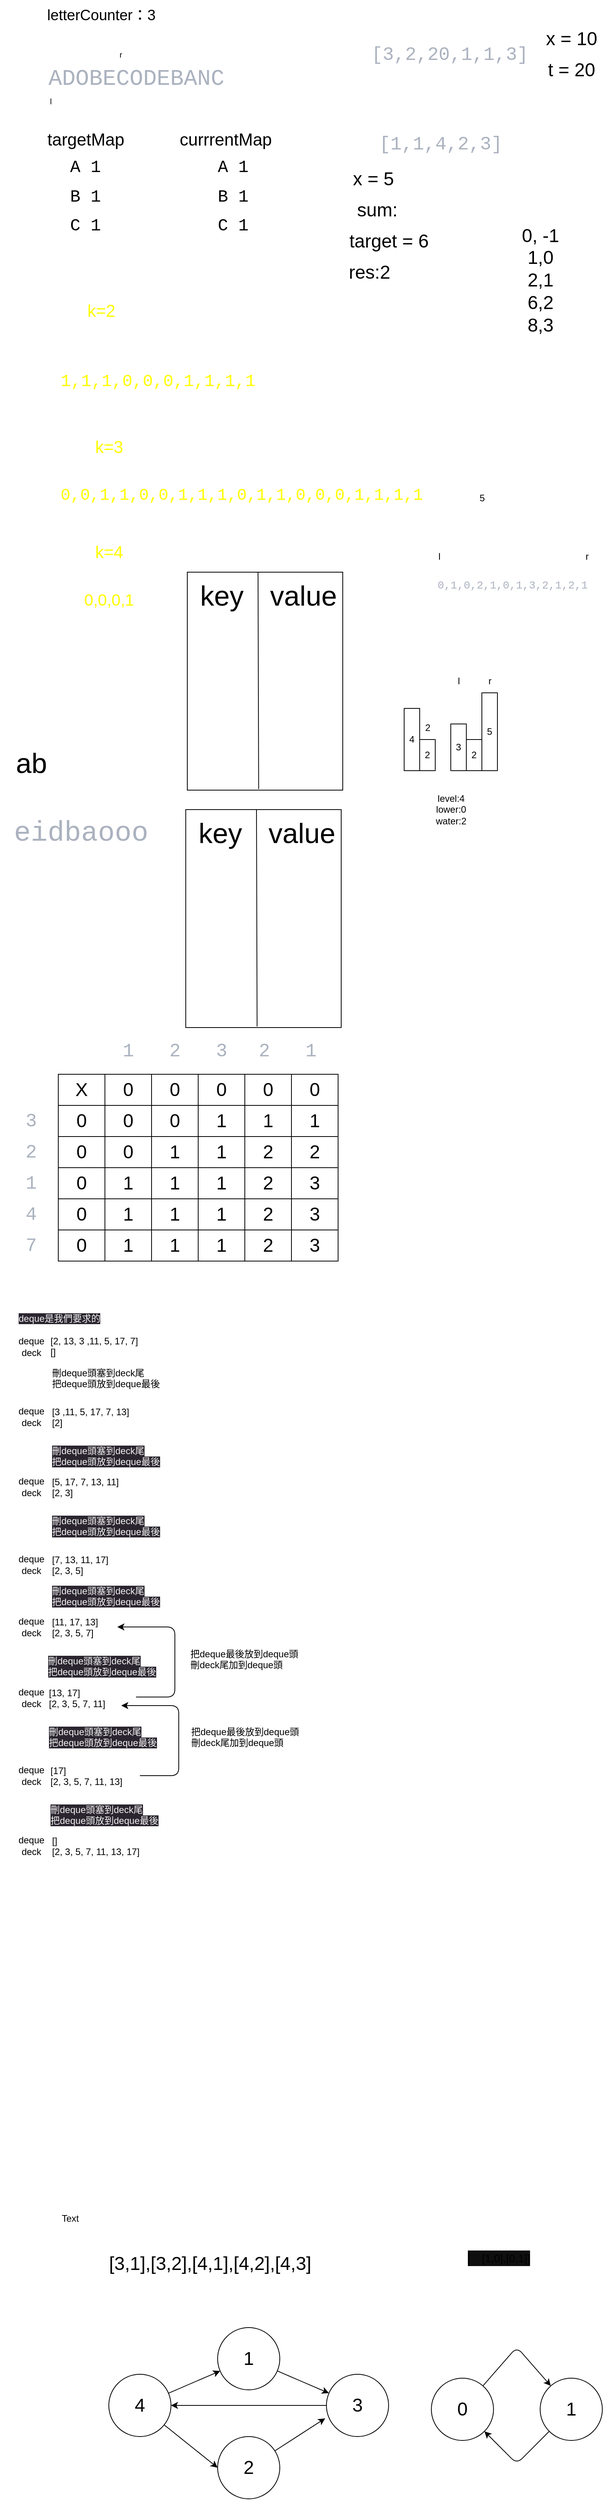 <mxfile>
    <diagram id="IWmowuHI-qslYmnXpUIv" name="Page-1">
        <mxGraphModel dx="933" dy="451" grid="1" gridSize="10" guides="1" tooltips="1" connect="1" arrows="1" fold="1" page="1" pageScale="1" pageWidth="827" pageHeight="1169" math="0" shadow="0">
            <root>
                <mxCell id="0"/>
                <mxCell id="1" parent="0"/>
                <mxCell id="57" value="" style="whiteSpace=wrap;html=1;fontSize=36;" parent="1" vertex="1">
                    <mxGeometry x="281" y="765" width="200" height="280" as="geometry"/>
                </mxCell>
                <mxCell id="2" value="&lt;pre style=&quot;margin-top: 0px; background-color: var(--vscode-textCodeBlock-background); border: 1px solid var(--vscode-widget-border); padding: 16px; border-radius: 3px; overflow: auto; color: rgb(171, 178, 191); text-align: start;&quot;&gt;&lt;code style=&quot;font-family: var(--vscode-editor-font-family, &amp;quot;SF Mono&amp;quot;, Monaco, Menlo, Consolas, &amp;quot;Ubuntu Mono&amp;quot;, &amp;quot;Liberation Mono&amp;quot;, &amp;quot;DejaVu Sans Mono&amp;quot;, &amp;quot;Courier New&amp;quot;, monospace); line-height: 1.357em; tab-size: 4;&quot;&gt;&lt;font style=&quot;font-size: 29px;&quot;&gt;ADOBECODEBANC&lt;/font&gt;&lt;/code&gt;&lt;/pre&gt;" style="text;html=1;align=center;verticalAlign=middle;resizable=0;points=[];autosize=1;strokeColor=none;fillColor=none;" parent="1" vertex="1">
                    <mxGeometry x="75" y="100" width="280" height="80" as="geometry"/>
                </mxCell>
                <mxCell id="3" value="&lt;font style=&quot;font-size: 10px;&quot;&gt;r&lt;/font&gt;" style="text;html=1;align=center;verticalAlign=middle;resizable=0;points=[];autosize=1;strokeColor=none;fillColor=none;fontSize=41;" parent="1" vertex="1">
                    <mxGeometry x="180" y="60" width="30" height="60" as="geometry"/>
                </mxCell>
                <mxCell id="4" value="&lt;font style=&quot;font-size: 10px;&quot;&gt;l&lt;br&gt;&lt;/font&gt;" style="text;html=1;align=center;verticalAlign=middle;resizable=0;points=[];autosize=1;strokeColor=none;fillColor=none;fontSize=41;" parent="1" vertex="1">
                    <mxGeometry x="90" y="120" width="30" height="60" as="geometry"/>
                </mxCell>
                <mxCell id="5" value="&lt;font face=&quot;Menlo, Monaco, Courier New, monospace&quot;&gt;&lt;span style=&quot;font-size: 22px;&quot;&gt;A 1&lt;br&gt;B 1&lt;br&gt;C 1&lt;br&gt;&lt;/span&gt;&lt;/font&gt;" style="text;whiteSpace=wrap;html=1;fontSize=29;verticalAlign=middle;align=center;" parent="1" vertex="1">
                    <mxGeometry x="120" y="260" width="60" height="40" as="geometry"/>
                </mxCell>
                <mxCell id="7" value="&lt;font face=&quot;Menlo, Monaco, Courier New, monospace&quot;&gt;&lt;span style=&quot;font-size: 22px;&quot;&gt;A 1&lt;br&gt;B 1&lt;br&gt;C 1&lt;br&gt;&lt;/span&gt;&lt;/font&gt;" style="text;whiteSpace=wrap;html=1;fontSize=29;verticalAlign=middle;align=center;" parent="1" vertex="1">
                    <mxGeometry x="310" y="260" width="60" height="40" as="geometry"/>
                </mxCell>
                <mxCell id="9" value="targetMap" style="text;html=1;align=center;verticalAlign=middle;resizable=0;points=[];autosize=1;strokeColor=none;fillColor=none;fontSize=22;" parent="1" vertex="1">
                    <mxGeometry x="90" y="190" width="120" height="40" as="geometry"/>
                </mxCell>
                <mxCell id="10" value="currrentMap" style="text;html=1;align=center;verticalAlign=middle;resizable=0;points=[];autosize=1;strokeColor=none;fillColor=none;fontSize=22;" parent="1" vertex="1">
                    <mxGeometry x="260" y="190" width="140" height="40" as="geometry"/>
                </mxCell>
                <mxCell id="12" value="&lt;font style=&quot;font-size: 19px;&quot;&gt;letterCounter：3&lt;/font&gt;" style="text;html=1;align=center;verticalAlign=middle;resizable=0;points=[];autosize=1;strokeColor=none;fillColor=none;" parent="1" vertex="1">
                    <mxGeometry x="90" y="30" width="160" height="40" as="geometry"/>
                </mxCell>
                <mxCell id="13" value="&lt;pre style=&quot;margin-top: 0px; background-color: var(--vscode-textCodeBlock-background); border: 1px solid var(--vscode-widget-border); padding: 16px; border-radius: 3px; overflow: auto; font-style: normal; font-variant-ligatures: normal; font-variant-caps: normal; font-weight: 400; letter-spacing: normal; orphans: 2; text-align: start; text-indent: 0px; text-transform: none; widows: 2; word-spacing: 0px; -webkit-text-stroke-width: 0px; text-decoration-thickness: initial; text-decoration-style: initial; text-decoration-color: initial;&quot;&gt;&lt;code style=&quot;font-family: var(--vscode-editor-font-family, &amp;quot;SF Mono&amp;quot;, Monaco, Menlo, Consolas, &amp;quot;Ubuntu Mono&amp;quot;, &amp;quot;Liberation Mono&amp;quot;, &amp;quot;DejaVu Sans Mono&amp;quot;, &amp;quot;Courier New&amp;quot;, monospace); line-height: 1.357em; tab-size: 4;&quot;&gt;&lt;font color=&quot;#ffff00&quot; style=&quot;font-size: 22px;&quot;&gt;1,1,1,0,0,0,1,1,1,1&lt;/font&gt;&lt;/code&gt;&lt;/pre&gt;" style="text;whiteSpace=wrap;html=1;" parent="1" vertex="1">
                    <mxGeometry x="100" y="490" width="280" height="60" as="geometry"/>
                </mxCell>
                <mxCell id="14" value="k=2" style="text;html=1;align=center;verticalAlign=middle;resizable=0;points=[];autosize=1;strokeColor=none;fillColor=none;fontSize=22;fontColor=#FFFF00;" parent="1" vertex="1">
                    <mxGeometry x="140" y="410" width="60" height="40" as="geometry"/>
                </mxCell>
                <mxCell id="16" value="k=3" style="text;html=1;align=center;verticalAlign=middle;resizable=0;points=[];autosize=1;strokeColor=none;fillColor=none;fontSize=22;fontColor=#FFFF00;" parent="1" vertex="1">
                    <mxGeometry x="150" y="585" width="60" height="40" as="geometry"/>
                </mxCell>
                <mxCell id="17" value="&lt;pre style=&quot;margin-top: 0px; background-color: var(--vscode-textCodeBlock-background); border: 1px solid var(--vscode-widget-border); padding: 16px; border-radius: 3px; overflow: auto; font-style: normal; font-variant-ligatures: normal; font-variant-caps: normal; font-weight: 400; letter-spacing: normal; orphans: 2; text-align: start; text-indent: 0px; text-transform: none; widows: 2; word-spacing: 0px; -webkit-text-stroke-width: 0px; text-decoration-thickness: initial; text-decoration-style: initial; text-decoration-color: initial;&quot;&gt;&lt;code style=&quot;font-family: var(--vscode-editor-font-family, &amp;quot;SF Mono&amp;quot;, Monaco, Menlo, Consolas, &amp;quot;Ubuntu Mono&amp;quot;, &amp;quot;Liberation Mono&amp;quot;, &amp;quot;DejaVu Sans Mono&amp;quot;, &amp;quot;Courier New&amp;quot;, monospace); line-height: 1.357em; tab-size: 4;&quot;&gt;&lt;font color=&quot;#ffff00&quot; style=&quot;font-size: 21px;&quot;&gt;0,0,1,1,0,0,1,1,1,0,1,1,0,0,0,1,1,1,1&lt;/font&gt;&lt;/code&gt;&lt;/pre&gt;" style="text;whiteSpace=wrap;html=1;fontSize=21;fontColor=#FFFF00;" parent="1" vertex="1">
                    <mxGeometry x="100" y="630" width="450" height="90" as="geometry"/>
                </mxCell>
                <mxCell id="18" value="0,0,0,1" style="text;html=1;align=center;verticalAlign=middle;resizable=0;points=[];autosize=1;strokeColor=none;fillColor=none;fontSize=21;fontColor=#FFFF00;" parent="1" vertex="1">
                    <mxGeometry x="135" y="780" width="90" height="40" as="geometry"/>
                </mxCell>
                <mxCell id="19" value="k=4" style="text;html=1;align=center;verticalAlign=middle;resizable=0;points=[];autosize=1;strokeColor=none;fillColor=none;fontSize=22;fontColor=#FFFF00;" parent="1" vertex="1">
                    <mxGeometry x="150" y="720" width="60" height="40" as="geometry"/>
                </mxCell>
                <mxCell id="20" value="&lt;pre style=&quot;margin-top: 0px; background-color: var(--vscode-textCodeBlock-background); border: 1px solid var(--vscode-widget-border); padding: 16px; border-radius: 3px; overflow: auto; color: rgb(171, 178, 191); font-style: normal; font-variant-ligatures: normal; font-variant-caps: normal; font-weight: 400; letter-spacing: normal; orphans: 2; text-align: start; text-indent: 0px; text-transform: none; widows: 2; word-spacing: 0px; -webkit-text-stroke-width: 0px; text-decoration-thickness: initial; text-decoration-style: initial; text-decoration-color: initial;&quot;&gt;&lt;code style=&quot;color: var(--vscode-editor-foreground); font-family: var(--vscode-editor-font-family, &amp;quot;SF Mono&amp;quot;, Monaco, Menlo, Consolas, &amp;quot;Ubuntu Mono&amp;quot;, &amp;quot;Liberation Mono&amp;quot;, &amp;quot;DejaVu Sans Mono&amp;quot;, &amp;quot;Courier New&amp;quot;, monospace); line-height: 1.357em; tab-size: 4;&quot;&gt;&lt;font style=&quot;font-size: 24px;&quot;&gt;[3,2,20,1,1,3]&lt;/font&gt;&lt;/code&gt;&lt;/pre&gt;" style="text;whiteSpace=wrap;html=1;" parent="1" vertex="1">
                    <mxGeometry x="500" y="70" width="240" height="50" as="geometry"/>
                </mxCell>
                <mxCell id="23" value="&lt;pre style=&quot;margin-top: 0px; background-color: var(--vscode-textCodeBlock-background); border: 1px solid var(--vscode-widget-border); padding: 16px; border-radius: 3px; overflow: auto; color: rgb(171, 178, 191); font-style: normal; font-variant-ligatures: normal; font-variant-caps: normal; font-weight: 400; letter-spacing: normal; orphans: 2; text-align: start; text-indent: 0px; text-transform: none; widows: 2; word-spacing: 0px; -webkit-text-stroke-width: 0px; text-decoration-thickness: initial; text-decoration-style: initial; text-decoration-color: initial;&quot;&gt;&lt;code style=&quot;color: var(--vscode-editor-foreground); font-family: var(--vscode-editor-font-family, &amp;quot;SF Mono&amp;quot;, Monaco, Menlo, Consolas, &amp;quot;Ubuntu Mono&amp;quot;, &amp;quot;Liberation Mono&amp;quot;, &amp;quot;DejaVu Sans Mono&amp;quot;, &amp;quot;Courier New&amp;quot;, monospace); line-height: 1.357em; tab-size: 4;&quot;&gt;&lt;font style=&quot;font-size: 24px;&quot;&gt;[1,1,4,2,3]&lt;/font&gt;&lt;/code&gt;&lt;/pre&gt;" style="text;whiteSpace=wrap;html=1;" parent="1" vertex="1">
                    <mxGeometry x="510" y="185" width="240" height="50" as="geometry"/>
                </mxCell>
                <mxCell id="24" value="x = 10" style="text;html=1;align=center;verticalAlign=middle;resizable=0;points=[];autosize=1;strokeColor=none;fillColor=none;fontSize=24;" parent="1" vertex="1">
                    <mxGeometry x="730" y="60" width="90" height="40" as="geometry"/>
                </mxCell>
                <mxCell id="25" value="x = 5" style="text;html=1;align=center;verticalAlign=middle;resizable=0;points=[];autosize=1;strokeColor=none;fillColor=none;fontSize=24;" parent="1" vertex="1">
                    <mxGeometry x="480" y="240" width="80" height="40" as="geometry"/>
                </mxCell>
                <mxCell id="26" value="t = 20" style="text;html=1;align=center;verticalAlign=middle;resizable=0;points=[];autosize=1;strokeColor=none;fillColor=none;fontSize=24;" parent="1" vertex="1">
                    <mxGeometry x="735" y="100" width="80" height="40" as="geometry"/>
                </mxCell>
                <mxCell id="27" value="target = 6" style="text;html=1;align=center;verticalAlign=middle;resizable=0;points=[];autosize=1;strokeColor=none;fillColor=none;fontSize=24;" parent="1" vertex="1">
                    <mxGeometry x="475" y="320" width="130" height="40" as="geometry"/>
                </mxCell>
                <mxCell id="29" value="0, -1&lt;br&gt;1,0&lt;br&gt;2,1&lt;br&gt;6,2&lt;br&gt;8,3" style="text;html=1;align=center;verticalAlign=middle;resizable=0;points=[];autosize=1;strokeColor=none;fillColor=none;fontSize=24;" parent="1" vertex="1">
                    <mxGeometry x="700" y="310" width="70" height="160" as="geometry"/>
                </mxCell>
                <mxCell id="30" value="sum:" style="text;html=1;align=center;verticalAlign=middle;resizable=0;points=[];autosize=1;strokeColor=none;fillColor=none;fontSize=24;" parent="1" vertex="1">
                    <mxGeometry x="485" y="280" width="80" height="40" as="geometry"/>
                </mxCell>
                <mxCell id="31" value="res:2" style="text;html=1;align=center;verticalAlign=middle;resizable=0;points=[];autosize=1;strokeColor=none;fillColor=none;fontSize=24;" parent="1" vertex="1">
                    <mxGeometry x="475" y="360" width="80" height="40" as="geometry"/>
                </mxCell>
                <mxCell id="33" value="4" style="whiteSpace=wrap;html=1;" parent="1" vertex="1">
                    <mxGeometry x="560" y="940" width="20" height="80" as="geometry"/>
                </mxCell>
                <mxCell id="34" value="2" style="whiteSpace=wrap;html=1;" parent="1" vertex="1">
                    <mxGeometry x="580" y="980" width="20" height="40" as="geometry"/>
                </mxCell>
                <mxCell id="35" value="2" style="whiteSpace=wrap;html=1;" parent="1" vertex="1">
                    <mxGeometry x="640" y="980" width="20" height="40" as="geometry"/>
                </mxCell>
                <mxCell id="36" value="3" style="whiteSpace=wrap;html=1;" parent="1" vertex="1">
                    <mxGeometry x="620" y="960" width="20" height="60" as="geometry"/>
                </mxCell>
                <mxCell id="37" value="5" style="whiteSpace=wrap;html=1;" parent="1" vertex="1">
                    <mxGeometry x="660" y="920" width="20" height="100" as="geometry"/>
                </mxCell>
                <mxCell id="42" value="l" style="text;html=1;align=center;verticalAlign=middle;resizable=0;points=[];autosize=1;strokeColor=none;fillColor=none;" parent="1" vertex="1">
                    <mxGeometry x="615" y="890" width="30" height="30" as="geometry"/>
                </mxCell>
                <mxCell id="43" value="r" style="text;html=1;align=center;verticalAlign=middle;resizable=0;points=[];autosize=1;strokeColor=none;fillColor=none;" parent="1" vertex="1">
                    <mxGeometry x="655" y="890" width="30" height="30" as="geometry"/>
                </mxCell>
                <mxCell id="45" value="&lt;meta charset=&quot;utf-8&quot;&gt;&lt;pre style=&quot;margin-top: 0px; background-color: var(--vscode-textCodeBlock-background); border: 1px solid var(--vscode-widget-border); padding: 16px; border-radius: 3px; overflow: auto; color: rgb(171, 178, 191); font-size: 14px; font-style: normal; font-variant-ligatures: normal; font-variant-caps: normal; font-weight: 400; letter-spacing: normal; orphans: 2; text-align: start; text-indent: 0px; text-transform: none; widows: 2; word-spacing: 0px; -webkit-text-stroke-width: 0px; text-decoration-thickness: initial; text-decoration-style: initial; text-decoration-color: initial;&quot;&gt;&lt;code style=&quot;color: var(--vscode-editor-foreground); font-family: var(--vscode-editor-font-family, &amp;quot;SF Mono&amp;quot;, Monaco, Menlo, Consolas, &amp;quot;Ubuntu Mono&amp;quot;, &amp;quot;Liberation Mono&amp;quot;, &amp;quot;DejaVu Sans Mono&amp;quot;, &amp;quot;Courier New&amp;quot;, monospace); font-size: 1em; line-height: 1.357em; tab-size: 4;&quot;&gt;0,1,0,2,1,0,1,3,2,1,2,1&lt;/code&gt;&lt;/pre&gt;" style="text;whiteSpace=wrap;html=1;" parent="1" vertex="1">
                    <mxGeometry x="585" y="750" width="225" height="60" as="geometry"/>
                </mxCell>
                <mxCell id="46" value="l" style="text;html=1;align=center;verticalAlign=middle;resizable=0;points=[];autosize=1;strokeColor=none;fillColor=none;" parent="1" vertex="1">
                    <mxGeometry x="590" y="730" width="30" height="30" as="geometry"/>
                </mxCell>
                <mxCell id="47" value="r" style="text;html=1;align=center;verticalAlign=middle;resizable=0;points=[];autosize=1;strokeColor=none;fillColor=none;" parent="1" vertex="1">
                    <mxGeometry x="780" y="730" width="30" height="30" as="geometry"/>
                </mxCell>
                <mxCell id="48" value="5" style="text;html=1;align=center;verticalAlign=middle;resizable=0;points=[];autosize=1;strokeColor=none;fillColor=none;" parent="1" vertex="1">
                    <mxGeometry x="645" y="655" width="30" height="30" as="geometry"/>
                </mxCell>
                <mxCell id="49" value="level:4&lt;br&gt;lower:0&lt;br&gt;water:2" style="text;html=1;align=center;verticalAlign=middle;resizable=0;points=[];autosize=1;strokeColor=none;fillColor=none;" parent="1" vertex="1">
                    <mxGeometry x="590" y="1040" width="60" height="60" as="geometry"/>
                </mxCell>
                <mxCell id="50" value="2" style="text;html=1;align=center;verticalAlign=middle;resizable=0;points=[];autosize=1;strokeColor=none;fillColor=none;" parent="1" vertex="1">
                    <mxGeometry x="575" y="950" width="30" height="30" as="geometry"/>
                </mxCell>
                <mxCell id="51" value="&lt;pre style=&quot;margin-top: 0px; background-color: var(--vscode-textCodeBlock-background); border: 1px solid var(--vscode-widget-border); padding: 16px; border-radius: 3px; overflow: auto; color: rgb(171, 178, 191); font-style: normal; font-variant-ligatures: normal; font-variant-caps: normal; font-weight: 400; letter-spacing: normal; orphans: 2; text-align: start; text-indent: 0px; text-transform: none; widows: 2; word-spacing: 0px; -webkit-text-stroke-width: 0px; text-decoration-thickness: initial; text-decoration-style: initial; text-decoration-color: initial;&quot;&gt;&lt;code style=&quot;color: var(--vscode-editor-foreground); font-family: var(--vscode-editor-font-family, &amp;quot;SF Mono&amp;quot;, Monaco, Menlo, Consolas, &amp;quot;Ubuntu Mono&amp;quot;, &amp;quot;Liberation Mono&amp;quot;, &amp;quot;DejaVu Sans Mono&amp;quot;, &amp;quot;Courier New&amp;quot;, monospace); line-height: 1.357em; tab-size: 4;&quot;&gt;&lt;font style=&quot;font-size: 36px;&quot;&gt;eidbaooo&lt;/font&gt;&lt;/code&gt;&lt;/pre&gt;" style="text;whiteSpace=wrap;html=1;" parent="1" vertex="1">
                    <mxGeometry x="40" y="1070" width="200" height="60" as="geometry"/>
                </mxCell>
                <mxCell id="52" value="ab" style="text;html=1;align=center;verticalAlign=middle;resizable=0;points=[];autosize=1;strokeColor=none;fillColor=none;fontSize=36;" parent="1" vertex="1">
                    <mxGeometry x="50" y="980" width="60" height="60" as="geometry"/>
                </mxCell>
                <mxCell id="53" value="key" style="text;html=1;align=center;verticalAlign=middle;resizable=0;points=[];autosize=1;strokeColor=none;fillColor=none;fontSize=36;" parent="1" vertex="1">
                    <mxGeometry x="285" y="765" width="80" height="60" as="geometry"/>
                </mxCell>
                <mxCell id="54" value="value" style="text;html=1;align=center;verticalAlign=middle;resizable=0;points=[];autosize=1;strokeColor=none;fillColor=none;fontSize=36;" parent="1" vertex="1">
                    <mxGeometry x="375" y="765" width="110" height="60" as="geometry"/>
                </mxCell>
                <mxCell id="59" value="" style="endArrow=none;html=1;fontSize=36;exitX=0.474;exitY=0.995;exitDx=0;exitDy=0;exitPerimeter=0;" parent="1" edge="1">
                    <mxGeometry width="50" height="50" relative="1" as="geometry">
                        <mxPoint x="372.8" y="1043.6" as="sourcePoint"/>
                        <mxPoint x="372" y="765" as="targetPoint"/>
                    </mxGeometry>
                </mxCell>
                <mxCell id="70" value="&lt;pre style=&quot;margin-top: 0px; background-color: var(--vscode-textCodeBlock-background); border: 1px solid var(--vscode-widget-border); padding: 16px; border-radius: 3px; overflow: auto; color: rgb(171, 178, 191); font-style: normal; font-variant-ligatures: normal; font-variant-caps: normal; font-weight: 400; letter-spacing: normal; orphans: 2; text-align: start; text-indent: 0px; text-transform: none; widows: 2; word-spacing: 0px; -webkit-text-stroke-width: 0px; text-decoration-thickness: initial; text-decoration-style: initial; text-decoration-color: initial;&quot;&gt;&lt;code style=&quot;color: var(--vscode-editor-foreground); font-family: var(--vscode-editor-font-family, &amp;quot;SF Mono&amp;quot;, Monaco, Menlo, Consolas, &amp;quot;Ubuntu Mono&amp;quot;, &amp;quot;Liberation Mono&amp;quot;, &amp;quot;DejaVu Sans Mono&amp;quot;, &amp;quot;Courier New&amp;quot;, monospace); line-height: 1.357em; tab-size: 4;&quot;&gt;&lt;font style=&quot;font-size: 24px;&quot;&gt;1&lt;/font&gt;&lt;/code&gt;&lt;/pre&gt;" style="text;whiteSpace=wrap;html=1;fontSize=36;" parent="1" vertex="1">
                    <mxGeometry x="180" y="1330" width="50" height="90" as="geometry"/>
                </mxCell>
                <mxCell id="71" value="&lt;pre style=&quot;margin-top: 0px; background-color: var(--vscode-textCodeBlock-background); border: 1px solid var(--vscode-widget-border); padding: 16px; border-radius: 3px; overflow: auto; color: rgb(171, 178, 191); font-style: normal; font-variant-ligatures: normal; font-variant-caps: normal; font-weight: 400; letter-spacing: normal; orphans: 2; text-align: start; text-indent: 0px; text-transform: none; widows: 2; word-spacing: 0px; -webkit-text-stroke-width: 0px; text-decoration-thickness: initial; text-decoration-style: initial; text-decoration-color: initial;&quot;&gt;&lt;code style=&quot;color: var(--vscode-editor-foreground); font-family: var(--vscode-editor-font-family, &amp;quot;SF Mono&amp;quot;, Monaco, Menlo, Consolas, &amp;quot;Ubuntu Mono&amp;quot;, &amp;quot;Liberation Mono&amp;quot;, &amp;quot;DejaVu Sans Mono&amp;quot;, &amp;quot;Courier New&amp;quot;, monospace); line-height: 1.357em; tab-size: 4;&quot;&gt;&lt;font style=&quot;font-size: 24px;&quot;&gt;2&lt;/font&gt;&lt;/code&gt;&lt;/pre&gt;" style="text;whiteSpace=wrap;html=1;fontSize=36;" parent="1" vertex="1">
                    <mxGeometry x="240" y="1330" width="50" height="90" as="geometry"/>
                </mxCell>
                <mxCell id="72" value="&lt;pre style=&quot;margin-top: 0px; background-color: var(--vscode-textCodeBlock-background); border: 1px solid var(--vscode-widget-border); padding: 16px; border-radius: 3px; overflow: auto; color: rgb(171, 178, 191); font-style: normal; font-variant-ligatures: normal; font-variant-caps: normal; font-weight: 400; letter-spacing: normal; orphans: 2; text-align: start; text-indent: 0px; text-transform: none; widows: 2; word-spacing: 0px; -webkit-text-stroke-width: 0px; text-decoration-thickness: initial; text-decoration-style: initial; text-decoration-color: initial;&quot;&gt;&lt;code style=&quot;color: var(--vscode-editor-foreground); font-family: var(--vscode-editor-font-family, &amp;quot;SF Mono&amp;quot;, Monaco, Menlo, Consolas, &amp;quot;Ubuntu Mono&amp;quot;, &amp;quot;Liberation Mono&amp;quot;, &amp;quot;DejaVu Sans Mono&amp;quot;, &amp;quot;Courier New&amp;quot;, monospace); line-height: 1.357em; tab-size: 4;&quot;&gt;&lt;font style=&quot;font-size: 24px;&quot;&gt;3&lt;/font&gt;&lt;/code&gt;&lt;/pre&gt;" style="text;whiteSpace=wrap;html=1;fontSize=36;" parent="1" vertex="1">
                    <mxGeometry x="300" y="1330" width="50" height="90" as="geometry"/>
                </mxCell>
                <mxCell id="73" value="&lt;pre style=&quot;margin-top: 0px; background-color: var(--vscode-textCodeBlock-background); border: 1px solid var(--vscode-widget-border); padding: 16px; border-radius: 3px; overflow: auto; color: rgb(171, 178, 191); font-style: normal; font-variant-ligatures: normal; font-variant-caps: normal; font-weight: 400; letter-spacing: normal; orphans: 2; text-align: start; text-indent: 0px; text-transform: none; widows: 2; word-spacing: 0px; -webkit-text-stroke-width: 0px; text-decoration-thickness: initial; text-decoration-style: initial; text-decoration-color: initial;&quot;&gt;&lt;code style=&quot;color: var(--vscode-editor-foreground); font-family: var(--vscode-editor-font-family, &amp;quot;SF Mono&amp;quot;, Monaco, Menlo, Consolas, &amp;quot;Ubuntu Mono&amp;quot;, &amp;quot;Liberation Mono&amp;quot;, &amp;quot;DejaVu Sans Mono&amp;quot;, &amp;quot;Courier New&amp;quot;, monospace); line-height: 1.357em; tab-size: 4;&quot;&gt;&lt;font style=&quot;font-size: 24px;&quot;&gt;2&lt;/font&gt;&lt;/code&gt;&lt;/pre&gt;" style="text;whiteSpace=wrap;html=1;fontSize=36;" parent="1" vertex="1">
                    <mxGeometry x="355" y="1330" width="50" height="90" as="geometry"/>
                </mxCell>
                <mxCell id="74" value="&lt;pre style=&quot;margin-top: 0px; background-color: var(--vscode-textCodeBlock-background); border: 1px solid var(--vscode-widget-border); padding: 16px; border-radius: 3px; overflow: auto; color: rgb(171, 178, 191); font-style: normal; font-variant-ligatures: normal; font-variant-caps: normal; font-weight: 400; letter-spacing: normal; orphans: 2; text-align: start; text-indent: 0px; text-transform: none; widows: 2; word-spacing: 0px; -webkit-text-stroke-width: 0px; text-decoration-thickness: initial; text-decoration-style: initial; text-decoration-color: initial;&quot;&gt;&lt;code style=&quot;color: var(--vscode-editor-foreground); font-family: var(--vscode-editor-font-family, &amp;quot;SF Mono&amp;quot;, Monaco, Menlo, Consolas, &amp;quot;Ubuntu Mono&amp;quot;, &amp;quot;Liberation Mono&amp;quot;, &amp;quot;DejaVu Sans Mono&amp;quot;, &amp;quot;Courier New&amp;quot;, monospace); line-height: 1.357em; tab-size: 4;&quot;&gt;&lt;font style=&quot;font-size: 24px;&quot;&gt;1&lt;/font&gt;&lt;/code&gt;&lt;/pre&gt;" style="text;whiteSpace=wrap;html=1;fontSize=36;" parent="1" vertex="1">
                    <mxGeometry x="415" y="1330" width="50" height="90" as="geometry"/>
                </mxCell>
                <mxCell id="75" value="&lt;pre style=&quot;margin-top: 0px; background-color: var(--vscode-textCodeBlock-background); border: 1px solid var(--vscode-widget-border); padding: 16px; border-radius: 3px; overflow: auto; color: rgb(171, 178, 191); font-style: normal; font-variant-ligatures: normal; font-variant-caps: normal; font-weight: 400; letter-spacing: normal; orphans: 2; text-align: start; text-indent: 0px; text-transform: none; widows: 2; word-spacing: 0px; -webkit-text-stroke-width: 0px; text-decoration-thickness: initial; text-decoration-style: initial; text-decoration-color: initial;&quot;&gt;&lt;code style=&quot;color: var(--vscode-editor-foreground); font-family: var(--vscode-editor-font-family, &amp;quot;SF Mono&amp;quot;, Monaco, Menlo, Consolas, &amp;quot;Ubuntu Mono&amp;quot;, &amp;quot;Liberation Mono&amp;quot;, &amp;quot;DejaVu Sans Mono&amp;quot;, &amp;quot;Courier New&amp;quot;, monospace); line-height: 1.357em; tab-size: 4;&quot;&gt;&lt;font style=&quot;font-size: 24px;&quot;&gt;3&lt;/font&gt;&lt;/code&gt;&lt;/pre&gt;" style="text;whiteSpace=wrap;html=1;fontSize=36;" parent="1" vertex="1">
                    <mxGeometry x="55" y="1420" width="50" height="90" as="geometry"/>
                </mxCell>
                <mxCell id="76" value="&lt;pre style=&quot;margin-top: 0px; background-color: var(--vscode-textCodeBlock-background); border: 1px solid var(--vscode-widget-border); padding: 16px; border-radius: 3px; overflow: auto; color: rgb(171, 178, 191); font-style: normal; font-variant-ligatures: normal; font-variant-caps: normal; font-weight: 400; letter-spacing: normal; orphans: 2; text-align: start; text-indent: 0px; text-transform: none; widows: 2; word-spacing: 0px; -webkit-text-stroke-width: 0px; text-decoration-thickness: initial; text-decoration-style: initial; text-decoration-color: initial;&quot;&gt;&lt;code style=&quot;color: var(--vscode-editor-foreground); font-family: var(--vscode-editor-font-family, &amp;quot;SF Mono&amp;quot;, Monaco, Menlo, Consolas, &amp;quot;Ubuntu Mono&amp;quot;, &amp;quot;Liberation Mono&amp;quot;, &amp;quot;DejaVu Sans Mono&amp;quot;, &amp;quot;Courier New&amp;quot;, monospace); line-height: 1.357em; tab-size: 4;&quot;&gt;&lt;font style=&quot;font-size: 24px;&quot;&gt;2&lt;/font&gt;&lt;/code&gt;&lt;/pre&gt;" style="text;whiteSpace=wrap;html=1;fontSize=36;" parent="1" vertex="1">
                    <mxGeometry x="55" y="1460" width="50" height="90" as="geometry"/>
                </mxCell>
                <mxCell id="77" value="&lt;pre style=&quot;margin-top: 0px; background-color: var(--vscode-textCodeBlock-background); border: 1px solid var(--vscode-widget-border); padding: 16px; border-radius: 3px; overflow: auto; color: rgb(171, 178, 191); font-style: normal; font-variant-ligatures: normal; font-variant-caps: normal; font-weight: 400; letter-spacing: normal; orphans: 2; text-align: start; text-indent: 0px; text-transform: none; widows: 2; word-spacing: 0px; -webkit-text-stroke-width: 0px; text-decoration-thickness: initial; text-decoration-style: initial; text-decoration-color: initial;&quot;&gt;&lt;code style=&quot;color: var(--vscode-editor-foreground); font-family: var(--vscode-editor-font-family, &amp;quot;SF Mono&amp;quot;, Monaco, Menlo, Consolas, &amp;quot;Ubuntu Mono&amp;quot;, &amp;quot;Liberation Mono&amp;quot;, &amp;quot;DejaVu Sans Mono&amp;quot;, &amp;quot;Courier New&amp;quot;, monospace); line-height: 1.357em; tab-size: 4;&quot;&gt;&lt;font style=&quot;font-size: 24px;&quot;&gt;1&lt;/font&gt;&lt;/code&gt;&lt;/pre&gt;" style="text;whiteSpace=wrap;html=1;fontSize=36;" parent="1" vertex="1">
                    <mxGeometry x="55" y="1500" width="50" height="90" as="geometry"/>
                </mxCell>
                <mxCell id="78" value="&lt;pre style=&quot;margin-top: 0px; background-color: var(--vscode-textCodeBlock-background); border: 1px solid var(--vscode-widget-border); padding: 16px; border-radius: 3px; overflow: auto; color: rgb(171, 178, 191); font-style: normal; font-variant-ligatures: normal; font-variant-caps: normal; font-weight: 400; letter-spacing: normal; orphans: 2; text-align: start; text-indent: 0px; text-transform: none; widows: 2; word-spacing: 0px; -webkit-text-stroke-width: 0px; text-decoration-thickness: initial; text-decoration-style: initial; text-decoration-color: initial;&quot;&gt;&lt;code style=&quot;color: var(--vscode-editor-foreground); font-family: var(--vscode-editor-font-family, &amp;quot;SF Mono&amp;quot;, Monaco, Menlo, Consolas, &amp;quot;Ubuntu Mono&amp;quot;, &amp;quot;Liberation Mono&amp;quot;, &amp;quot;DejaVu Sans Mono&amp;quot;, &amp;quot;Courier New&amp;quot;, monospace); line-height: 1.357em; tab-size: 4;&quot;&gt;&lt;font style=&quot;font-size: 24px;&quot;&gt;4&lt;/font&gt;&lt;/code&gt;&lt;/pre&gt;" style="text;whiteSpace=wrap;html=1;fontSize=36;" parent="1" vertex="1">
                    <mxGeometry x="55" y="1540" width="50" height="90" as="geometry"/>
                </mxCell>
                <mxCell id="79" value="&lt;pre style=&quot;margin-top: 0px; background-color: var(--vscode-textCodeBlock-background); border: 1px solid var(--vscode-widget-border); padding: 16px; border-radius: 3px; overflow: auto; color: rgb(171, 178, 191); font-style: normal; font-variant-ligatures: normal; font-variant-caps: normal; font-weight: 400; letter-spacing: normal; orphans: 2; text-align: start; text-indent: 0px; text-transform: none; widows: 2; word-spacing: 0px; -webkit-text-stroke-width: 0px; text-decoration-thickness: initial; text-decoration-style: initial; text-decoration-color: initial;&quot;&gt;&lt;code style=&quot;color: var(--vscode-editor-foreground); font-family: var(--vscode-editor-font-family, &amp;quot;SF Mono&amp;quot;, Monaco, Menlo, Consolas, &amp;quot;Ubuntu Mono&amp;quot;, &amp;quot;Liberation Mono&amp;quot;, &amp;quot;DejaVu Sans Mono&amp;quot;, &amp;quot;Courier New&amp;quot;, monospace); line-height: 1.357em; tab-size: 4;&quot;&gt;&lt;font style=&quot;font-size: 24px;&quot;&gt;7&lt;/font&gt;&lt;/code&gt;&lt;/pre&gt;" style="text;whiteSpace=wrap;html=1;fontSize=36;" parent="1" vertex="1">
                    <mxGeometry x="55" y="1580" width="50" height="90" as="geometry"/>
                </mxCell>
                <mxCell id="80" value="" style="shape=table;startSize=0;container=1;collapsible=0;childLayout=tableLayout;fontSize=24;" parent="1" vertex="1">
                    <mxGeometry x="115" y="1410" width="360" height="240" as="geometry"/>
                </mxCell>
                <mxCell id="81" value="" style="shape=tableRow;horizontal=0;startSize=0;swimlaneHead=0;swimlaneBody=0;top=0;left=0;bottom=0;right=0;collapsible=0;dropTarget=0;fillColor=none;points=[[0,0.5],[1,0.5]];portConstraint=eastwest;fontSize=24;" parent="80" vertex="1">
                    <mxGeometry width="360" height="40" as="geometry"/>
                </mxCell>
                <mxCell id="82" value="X" style="shape=partialRectangle;html=1;whiteSpace=wrap;connectable=0;overflow=hidden;fillColor=none;top=0;left=0;bottom=0;right=0;pointerEvents=1;fontSize=24;" parent="81" vertex="1">
                    <mxGeometry width="60" height="40" as="geometry">
                        <mxRectangle width="60" height="40" as="alternateBounds"/>
                    </mxGeometry>
                </mxCell>
                <mxCell id="83" value="0" style="shape=partialRectangle;html=1;whiteSpace=wrap;connectable=0;overflow=hidden;fillColor=none;top=0;left=0;bottom=0;right=0;pointerEvents=1;fontSize=24;" parent="81" vertex="1">
                    <mxGeometry x="60" width="60" height="40" as="geometry">
                        <mxRectangle width="60" height="40" as="alternateBounds"/>
                    </mxGeometry>
                </mxCell>
                <mxCell id="84" value="0" style="shape=partialRectangle;html=1;whiteSpace=wrap;connectable=0;overflow=hidden;fillColor=none;top=0;left=0;bottom=0;right=0;pointerEvents=1;fontSize=24;" parent="81" vertex="1">
                    <mxGeometry x="120" width="60" height="40" as="geometry">
                        <mxRectangle width="60" height="40" as="alternateBounds"/>
                    </mxGeometry>
                </mxCell>
                <mxCell id="85" value="0" style="shape=partialRectangle;html=1;whiteSpace=wrap;connectable=0;overflow=hidden;fillColor=none;top=0;left=0;bottom=0;right=0;pointerEvents=1;fontSize=24;" parent="81" vertex="1">
                    <mxGeometry x="180" width="60" height="40" as="geometry">
                        <mxRectangle width="60" height="40" as="alternateBounds"/>
                    </mxGeometry>
                </mxCell>
                <mxCell id="86" value="0" style="shape=partialRectangle;html=1;whiteSpace=wrap;connectable=0;overflow=hidden;fillColor=none;top=0;left=0;bottom=0;right=0;pointerEvents=1;fontSize=24;" parent="81" vertex="1">
                    <mxGeometry x="240" width="60" height="40" as="geometry">
                        <mxRectangle width="60" height="40" as="alternateBounds"/>
                    </mxGeometry>
                </mxCell>
                <mxCell id="87" value="0" style="shape=partialRectangle;html=1;whiteSpace=wrap;connectable=0;overflow=hidden;fillColor=none;top=0;left=0;bottom=0;right=0;pointerEvents=1;fontSize=24;" parent="81" vertex="1">
                    <mxGeometry x="300" width="60" height="40" as="geometry">
                        <mxRectangle width="60" height="40" as="alternateBounds"/>
                    </mxGeometry>
                </mxCell>
                <mxCell id="88" value="" style="shape=tableRow;horizontal=0;startSize=0;swimlaneHead=0;swimlaneBody=0;top=0;left=0;bottom=0;right=0;collapsible=0;dropTarget=0;fillColor=none;points=[[0,0.5],[1,0.5]];portConstraint=eastwest;fontSize=24;" parent="80" vertex="1">
                    <mxGeometry y="40" width="360" height="40" as="geometry"/>
                </mxCell>
                <mxCell id="89" value="0" style="shape=partialRectangle;html=1;whiteSpace=wrap;connectable=0;overflow=hidden;fillColor=none;top=0;left=0;bottom=0;right=0;pointerEvents=1;fontSize=24;" parent="88" vertex="1">
                    <mxGeometry width="60" height="40" as="geometry">
                        <mxRectangle width="60" height="40" as="alternateBounds"/>
                    </mxGeometry>
                </mxCell>
                <mxCell id="90" value="0" style="shape=partialRectangle;html=1;whiteSpace=wrap;connectable=0;overflow=hidden;fillColor=none;top=0;left=0;bottom=0;right=0;pointerEvents=1;fontSize=24;" parent="88" vertex="1">
                    <mxGeometry x="60" width="60" height="40" as="geometry">
                        <mxRectangle width="60" height="40" as="alternateBounds"/>
                    </mxGeometry>
                </mxCell>
                <mxCell id="91" value="0" style="shape=partialRectangle;html=1;whiteSpace=wrap;connectable=0;overflow=hidden;fillColor=none;top=0;left=0;bottom=0;right=0;pointerEvents=1;fontSize=24;" parent="88" vertex="1">
                    <mxGeometry x="120" width="60" height="40" as="geometry">
                        <mxRectangle width="60" height="40" as="alternateBounds"/>
                    </mxGeometry>
                </mxCell>
                <mxCell id="92" value="1" style="shape=partialRectangle;html=1;whiteSpace=wrap;connectable=0;overflow=hidden;fillColor=none;top=0;left=0;bottom=0;right=0;pointerEvents=1;fontSize=24;" parent="88" vertex="1">
                    <mxGeometry x="180" width="60" height="40" as="geometry">
                        <mxRectangle width="60" height="40" as="alternateBounds"/>
                    </mxGeometry>
                </mxCell>
                <mxCell id="93" value="1" style="shape=partialRectangle;html=1;whiteSpace=wrap;connectable=0;overflow=hidden;fillColor=none;top=0;left=0;bottom=0;right=0;pointerEvents=1;fontSize=24;" parent="88" vertex="1">
                    <mxGeometry x="240" width="60" height="40" as="geometry">
                        <mxRectangle width="60" height="40" as="alternateBounds"/>
                    </mxGeometry>
                </mxCell>
                <mxCell id="94" value="1" style="shape=partialRectangle;html=1;whiteSpace=wrap;connectable=0;overflow=hidden;fillColor=none;top=0;left=0;bottom=0;right=0;pointerEvents=1;fontSize=24;" parent="88" vertex="1">
                    <mxGeometry x="300" width="60" height="40" as="geometry">
                        <mxRectangle width="60" height="40" as="alternateBounds"/>
                    </mxGeometry>
                </mxCell>
                <mxCell id="95" value="" style="shape=tableRow;horizontal=0;startSize=0;swimlaneHead=0;swimlaneBody=0;top=0;left=0;bottom=0;right=0;collapsible=0;dropTarget=0;fillColor=none;points=[[0,0.5],[1,0.5]];portConstraint=eastwest;fontSize=24;" parent="80" vertex="1">
                    <mxGeometry y="80" width="360" height="40" as="geometry"/>
                </mxCell>
                <mxCell id="96" value="0" style="shape=partialRectangle;html=1;whiteSpace=wrap;connectable=0;overflow=hidden;fillColor=none;top=0;left=0;bottom=0;right=0;pointerEvents=1;fontSize=24;" parent="95" vertex="1">
                    <mxGeometry width="60" height="40" as="geometry">
                        <mxRectangle width="60" height="40" as="alternateBounds"/>
                    </mxGeometry>
                </mxCell>
                <mxCell id="97" value="0" style="shape=partialRectangle;html=1;whiteSpace=wrap;connectable=0;overflow=hidden;fillColor=none;top=0;left=0;bottom=0;right=0;pointerEvents=1;fontSize=24;" parent="95" vertex="1">
                    <mxGeometry x="60" width="60" height="40" as="geometry">
                        <mxRectangle width="60" height="40" as="alternateBounds"/>
                    </mxGeometry>
                </mxCell>
                <mxCell id="98" value="1" style="shape=partialRectangle;html=1;whiteSpace=wrap;connectable=0;overflow=hidden;fillColor=none;top=0;left=0;bottom=0;right=0;pointerEvents=1;fontSize=24;" parent="95" vertex="1">
                    <mxGeometry x="120" width="60" height="40" as="geometry">
                        <mxRectangle width="60" height="40" as="alternateBounds"/>
                    </mxGeometry>
                </mxCell>
                <mxCell id="99" value="1" style="shape=partialRectangle;html=1;whiteSpace=wrap;connectable=0;overflow=hidden;fillColor=none;top=0;left=0;bottom=0;right=0;pointerEvents=1;fontSize=24;" parent="95" vertex="1">
                    <mxGeometry x="180" width="60" height="40" as="geometry">
                        <mxRectangle width="60" height="40" as="alternateBounds"/>
                    </mxGeometry>
                </mxCell>
                <mxCell id="100" value="2" style="shape=partialRectangle;html=1;whiteSpace=wrap;connectable=0;overflow=hidden;fillColor=none;top=0;left=0;bottom=0;right=0;pointerEvents=1;fontSize=24;" parent="95" vertex="1">
                    <mxGeometry x="240" width="60" height="40" as="geometry">
                        <mxRectangle width="60" height="40" as="alternateBounds"/>
                    </mxGeometry>
                </mxCell>
                <mxCell id="101" value="2" style="shape=partialRectangle;html=1;whiteSpace=wrap;connectable=0;overflow=hidden;fillColor=none;top=0;left=0;bottom=0;right=0;pointerEvents=1;fontSize=24;" parent="95" vertex="1">
                    <mxGeometry x="300" width="60" height="40" as="geometry">
                        <mxRectangle width="60" height="40" as="alternateBounds"/>
                    </mxGeometry>
                </mxCell>
                <mxCell id="102" value="" style="shape=tableRow;horizontal=0;startSize=0;swimlaneHead=0;swimlaneBody=0;top=0;left=0;bottom=0;right=0;collapsible=0;dropTarget=0;fillColor=none;points=[[0,0.5],[1,0.5]];portConstraint=eastwest;fontSize=24;" parent="80" vertex="1">
                    <mxGeometry y="120" width="360" height="40" as="geometry"/>
                </mxCell>
                <mxCell id="103" value="0" style="shape=partialRectangle;html=1;whiteSpace=wrap;connectable=0;overflow=hidden;fillColor=none;top=0;left=0;bottom=0;right=0;pointerEvents=1;fontSize=24;" parent="102" vertex="1">
                    <mxGeometry width="60" height="40" as="geometry">
                        <mxRectangle width="60" height="40" as="alternateBounds"/>
                    </mxGeometry>
                </mxCell>
                <mxCell id="104" value="1" style="shape=partialRectangle;html=1;whiteSpace=wrap;connectable=0;overflow=hidden;fillColor=none;top=0;left=0;bottom=0;right=0;pointerEvents=1;fontSize=24;" parent="102" vertex="1">
                    <mxGeometry x="60" width="60" height="40" as="geometry">
                        <mxRectangle width="60" height="40" as="alternateBounds"/>
                    </mxGeometry>
                </mxCell>
                <mxCell id="105" value="1" style="shape=partialRectangle;html=1;whiteSpace=wrap;connectable=0;overflow=hidden;fillColor=none;top=0;left=0;bottom=0;right=0;pointerEvents=1;fontSize=24;" parent="102" vertex="1">
                    <mxGeometry x="120" width="60" height="40" as="geometry">
                        <mxRectangle width="60" height="40" as="alternateBounds"/>
                    </mxGeometry>
                </mxCell>
                <mxCell id="106" value="1" style="shape=partialRectangle;html=1;whiteSpace=wrap;connectable=0;overflow=hidden;fillColor=none;top=0;left=0;bottom=0;right=0;pointerEvents=1;fontSize=24;" parent="102" vertex="1">
                    <mxGeometry x="180" width="60" height="40" as="geometry">
                        <mxRectangle width="60" height="40" as="alternateBounds"/>
                    </mxGeometry>
                </mxCell>
                <mxCell id="107" value="2" style="shape=partialRectangle;html=1;whiteSpace=wrap;connectable=0;overflow=hidden;fillColor=none;top=0;left=0;bottom=0;right=0;pointerEvents=1;fontSize=24;" parent="102" vertex="1">
                    <mxGeometry x="240" width="60" height="40" as="geometry">
                        <mxRectangle width="60" height="40" as="alternateBounds"/>
                    </mxGeometry>
                </mxCell>
                <mxCell id="108" value="3" style="shape=partialRectangle;html=1;whiteSpace=wrap;connectable=0;overflow=hidden;fillColor=none;top=0;left=0;bottom=0;right=0;pointerEvents=1;fontSize=24;" parent="102" vertex="1">
                    <mxGeometry x="300" width="60" height="40" as="geometry">
                        <mxRectangle width="60" height="40" as="alternateBounds"/>
                    </mxGeometry>
                </mxCell>
                <mxCell id="109" value="" style="shape=tableRow;horizontal=0;startSize=0;swimlaneHead=0;swimlaneBody=0;top=0;left=0;bottom=0;right=0;collapsible=0;dropTarget=0;fillColor=none;points=[[0,0.5],[1,0.5]];portConstraint=eastwest;fontSize=24;" parent="80" vertex="1">
                    <mxGeometry y="160" width="360" height="40" as="geometry"/>
                </mxCell>
                <mxCell id="110" value="0" style="shape=partialRectangle;html=1;whiteSpace=wrap;connectable=0;overflow=hidden;fillColor=none;top=0;left=0;bottom=0;right=0;pointerEvents=1;fontSize=24;" parent="109" vertex="1">
                    <mxGeometry width="60" height="40" as="geometry">
                        <mxRectangle width="60" height="40" as="alternateBounds"/>
                    </mxGeometry>
                </mxCell>
                <mxCell id="111" value="1" style="shape=partialRectangle;html=1;whiteSpace=wrap;connectable=0;overflow=hidden;fillColor=none;top=0;left=0;bottom=0;right=0;pointerEvents=1;fontSize=24;" parent="109" vertex="1">
                    <mxGeometry x="60" width="60" height="40" as="geometry">
                        <mxRectangle width="60" height="40" as="alternateBounds"/>
                    </mxGeometry>
                </mxCell>
                <mxCell id="112" value="1" style="shape=partialRectangle;html=1;whiteSpace=wrap;connectable=0;overflow=hidden;fillColor=none;top=0;left=0;bottom=0;right=0;pointerEvents=1;fontSize=24;" parent="109" vertex="1">
                    <mxGeometry x="120" width="60" height="40" as="geometry">
                        <mxRectangle width="60" height="40" as="alternateBounds"/>
                    </mxGeometry>
                </mxCell>
                <mxCell id="113" value="1" style="shape=partialRectangle;html=1;whiteSpace=wrap;connectable=0;overflow=hidden;fillColor=none;top=0;left=0;bottom=0;right=0;pointerEvents=1;fontSize=24;" parent="109" vertex="1">
                    <mxGeometry x="180" width="60" height="40" as="geometry">
                        <mxRectangle width="60" height="40" as="alternateBounds"/>
                    </mxGeometry>
                </mxCell>
                <mxCell id="114" value="2" style="shape=partialRectangle;html=1;whiteSpace=wrap;connectable=0;overflow=hidden;fillColor=none;top=0;left=0;bottom=0;right=0;pointerEvents=1;fontSize=24;" parent="109" vertex="1">
                    <mxGeometry x="240" width="60" height="40" as="geometry">
                        <mxRectangle width="60" height="40" as="alternateBounds"/>
                    </mxGeometry>
                </mxCell>
                <mxCell id="115" value="3" style="shape=partialRectangle;html=1;whiteSpace=wrap;connectable=0;overflow=hidden;fillColor=none;top=0;left=0;bottom=0;right=0;pointerEvents=1;fontSize=24;" parent="109" vertex="1">
                    <mxGeometry x="300" width="60" height="40" as="geometry">
                        <mxRectangle width="60" height="40" as="alternateBounds"/>
                    </mxGeometry>
                </mxCell>
                <mxCell id="116" value="" style="shape=tableRow;horizontal=0;startSize=0;swimlaneHead=0;swimlaneBody=0;top=0;left=0;bottom=0;right=0;collapsible=0;dropTarget=0;fillColor=none;points=[[0,0.5],[1,0.5]];portConstraint=eastwest;fontSize=24;" parent="80" vertex="1">
                    <mxGeometry y="200" width="360" height="40" as="geometry"/>
                </mxCell>
                <mxCell id="117" value="0" style="shape=partialRectangle;html=1;whiteSpace=wrap;connectable=0;overflow=hidden;fillColor=none;top=0;left=0;bottom=0;right=0;pointerEvents=1;fontSize=24;" parent="116" vertex="1">
                    <mxGeometry width="60" height="40" as="geometry">
                        <mxRectangle width="60" height="40" as="alternateBounds"/>
                    </mxGeometry>
                </mxCell>
                <mxCell id="118" value="1" style="shape=partialRectangle;html=1;whiteSpace=wrap;connectable=0;overflow=hidden;fillColor=none;top=0;left=0;bottom=0;right=0;pointerEvents=1;fontSize=24;" parent="116" vertex="1">
                    <mxGeometry x="60" width="60" height="40" as="geometry">
                        <mxRectangle width="60" height="40" as="alternateBounds"/>
                    </mxGeometry>
                </mxCell>
                <mxCell id="119" value="1" style="shape=partialRectangle;html=1;whiteSpace=wrap;connectable=0;overflow=hidden;fillColor=none;top=0;left=0;bottom=0;right=0;pointerEvents=1;fontSize=24;" parent="116" vertex="1">
                    <mxGeometry x="120" width="60" height="40" as="geometry">
                        <mxRectangle width="60" height="40" as="alternateBounds"/>
                    </mxGeometry>
                </mxCell>
                <mxCell id="120" value="1" style="shape=partialRectangle;html=1;whiteSpace=wrap;connectable=0;overflow=hidden;fillColor=none;top=0;left=0;bottom=0;right=0;pointerEvents=1;fontSize=24;" parent="116" vertex="1">
                    <mxGeometry x="180" width="60" height="40" as="geometry">
                        <mxRectangle width="60" height="40" as="alternateBounds"/>
                    </mxGeometry>
                </mxCell>
                <mxCell id="121" value="2" style="shape=partialRectangle;html=1;whiteSpace=wrap;connectable=0;overflow=hidden;fillColor=none;top=0;left=0;bottom=0;right=0;pointerEvents=1;fontSize=24;" parent="116" vertex="1">
                    <mxGeometry x="240" width="60" height="40" as="geometry">
                        <mxRectangle width="60" height="40" as="alternateBounds"/>
                    </mxGeometry>
                </mxCell>
                <mxCell id="122" value="3" style="shape=partialRectangle;html=1;whiteSpace=wrap;connectable=0;overflow=hidden;fillColor=none;top=0;left=0;bottom=0;right=0;pointerEvents=1;fontSize=24;" parent="116" vertex="1">
                    <mxGeometry x="300" width="60" height="40" as="geometry">
                        <mxRectangle width="60" height="40" as="alternateBounds"/>
                    </mxGeometry>
                </mxCell>
                <mxCell id="143" value="" style="whiteSpace=wrap;html=1;fontSize=36;" parent="1" vertex="1">
                    <mxGeometry x="279" y="1070" width="200" height="280" as="geometry"/>
                </mxCell>
                <mxCell id="144" value="key" style="text;html=1;align=center;verticalAlign=middle;resizable=0;points=[];autosize=1;strokeColor=none;fillColor=none;fontSize=36;" parent="1" vertex="1">
                    <mxGeometry x="283" y="1070" width="80" height="60" as="geometry"/>
                </mxCell>
                <mxCell id="145" value="value" style="text;html=1;align=center;verticalAlign=middle;resizable=0;points=[];autosize=1;strokeColor=none;fillColor=none;fontSize=36;" parent="1" vertex="1">
                    <mxGeometry x="373" y="1070" width="110" height="60" as="geometry"/>
                </mxCell>
                <mxCell id="146" value="" style="endArrow=none;html=1;fontSize=36;exitX=0.474;exitY=0.995;exitDx=0;exitDy=0;exitPerimeter=0;" parent="1" edge="1">
                    <mxGeometry width="50" height="50" relative="1" as="geometry">
                        <mxPoint x="370.8" y="1348.6" as="sourcePoint"/>
                        <mxPoint x="370" y="1070.0" as="targetPoint"/>
                    </mxGeometry>
                </mxCell>
                <mxCell id="147" value="[2, 13, 3 ,11, 5, 17, 7]&lt;br&gt;[]" style="text;whiteSpace=wrap;html=1;" parent="1" vertex="1">
                    <mxGeometry x="103" y="1739" width="190" height="30" as="geometry"/>
                </mxCell>
                <mxCell id="148" value="刪deque頭塞到deck尾&lt;br&gt;把deque頭放到deque最後" style="text;whiteSpace=wrap;html=1;" parent="1" vertex="1">
                    <mxGeometry x="105" y="1780" width="190" height="50" as="geometry"/>
                </mxCell>
                <mxCell id="149" value="[3 ,11, 5, 17, 7, 13]&lt;br&gt;[2]" style="text;whiteSpace=wrap;html=1;" parent="1" vertex="1">
                    <mxGeometry x="105" y="1830" width="190" height="30" as="geometry"/>
                </mxCell>
                <mxCell id="150" value="&lt;meta charset=&quot;utf-8&quot;&gt;&lt;span style=&quot;color: rgb(240, 240, 240); font-family: Helvetica; font-size: 12px; font-style: normal; font-variant-ligatures: normal; font-variant-caps: normal; font-weight: 400; letter-spacing: normal; orphans: 2; text-align: left; text-indent: 0px; text-transform: none; widows: 2; word-spacing: 0px; -webkit-text-stroke-width: 0px; background-color: rgb(42, 37, 47); text-decoration-thickness: initial; text-decoration-style: initial; text-decoration-color: initial; float: none; display: inline !important;&quot;&gt;刪deque頭塞到deck尾&lt;/span&gt;&lt;br style=&quot;border-color: rgb(0, 0, 0); color: rgb(240, 240, 240); font-family: Helvetica; font-size: 12px; font-style: normal; font-variant-ligatures: normal; font-variant-caps: normal; font-weight: 400; letter-spacing: normal; orphans: 2; text-align: left; text-indent: 0px; text-transform: none; widows: 2; word-spacing: 0px; -webkit-text-stroke-width: 0px; background-color: rgb(42, 37, 47); text-decoration-thickness: initial; text-decoration-style: initial; text-decoration-color: initial;&quot;&gt;&lt;span style=&quot;color: rgb(240, 240, 240); font-family: Helvetica; font-size: 12px; font-style: normal; font-variant-ligatures: normal; font-variant-caps: normal; font-weight: 400; letter-spacing: normal; orphans: 2; text-align: left; text-indent: 0px; text-transform: none; widows: 2; word-spacing: 0px; -webkit-text-stroke-width: 0px; background-color: rgb(42, 37, 47); text-decoration-thickness: initial; text-decoration-style: initial; text-decoration-color: initial; float: none; display: inline !important;&quot;&gt;把deque頭放到deque最後&lt;/span&gt;" style="text;whiteSpace=wrap;html=1;" parent="1" vertex="1">
                    <mxGeometry x="105" y="1880" width="190" height="50" as="geometry"/>
                </mxCell>
                <mxCell id="151" value="[5, 17, 7, 13, 11]&lt;br&gt;[2, 3]" style="text;whiteSpace=wrap;html=1;" parent="1" vertex="1">
                    <mxGeometry x="105" y="1920" width="190" height="30" as="geometry"/>
                </mxCell>
                <mxCell id="155" value="[]&lt;br&gt;[2, 3, 5, 7, 11, 13, 17]" style="text;whiteSpace=wrap;html=1;" parent="1" vertex="1">
                    <mxGeometry x="105" y="2381" width="190" height="30" as="geometry"/>
                </mxCell>
                <mxCell id="156" value="&lt;meta charset=&quot;utf-8&quot;&gt;&lt;span style=&quot;color: rgb(240, 240, 240); font-family: Helvetica; font-size: 12px; font-style: normal; font-variant-ligatures: normal; font-variant-caps: normal; font-weight: 400; letter-spacing: normal; orphans: 2; text-align: left; text-indent: 0px; text-transform: none; widows: 2; word-spacing: 0px; -webkit-text-stroke-width: 0px; background-color: rgb(42, 37, 47); text-decoration-thickness: initial; text-decoration-style: initial; text-decoration-color: initial; float: none; display: inline !important;&quot;&gt;刪deque頭塞到deck尾&lt;/span&gt;&lt;br style=&quot;border-color: rgb(0, 0, 0); color: rgb(240, 240, 240); font-family: Helvetica; font-size: 12px; font-style: normal; font-variant-ligatures: normal; font-variant-caps: normal; font-weight: 400; letter-spacing: normal; orphans: 2; text-align: left; text-indent: 0px; text-transform: none; widows: 2; word-spacing: 0px; -webkit-text-stroke-width: 0px; background-color: rgb(42, 37, 47); text-decoration-thickness: initial; text-decoration-style: initial; text-decoration-color: initial;&quot;&gt;&lt;span style=&quot;color: rgb(240, 240, 240); font-family: Helvetica; font-size: 12px; font-style: normal; font-variant-ligatures: normal; font-variant-caps: normal; font-weight: 400; letter-spacing: normal; orphans: 2; text-align: left; text-indent: 0px; text-transform: none; widows: 2; word-spacing: 0px; -webkit-text-stroke-width: 0px; background-color: rgb(42, 37, 47); text-decoration-thickness: initial; text-decoration-style: initial; text-decoration-color: initial; float: none; display: inline !important;&quot;&gt;把deque頭放到deque最後&lt;/span&gt;" style="text;whiteSpace=wrap;html=1;" parent="1" vertex="1">
                    <mxGeometry x="100" y="2150" width="190" height="50" as="geometry"/>
                </mxCell>
                <mxCell id="166" style="edgeStyle=none;html=1;entryX=0.5;entryY=1;entryDx=0;entryDy=0;" parent="1" target="163" edge="1">
                    <mxGeometry relative="1" as="geometry">
                        <mxPoint x="220" y="2311" as="sourcePoint"/>
                        <Array as="points">
                            <mxPoint x="270" y="2311"/>
                            <mxPoint x="270" y="2251"/>
                            <mxPoint x="270" y="2221"/>
                        </Array>
                    </mxGeometry>
                </mxCell>
                <mxCell id="158" value="[17]&lt;br&gt;[2, 3, 5, 7, 11, 13]" style="text;whiteSpace=wrap;html=1;" parent="1" vertex="1">
                    <mxGeometry x="103" y="2291" width="107" height="30" as="geometry"/>
                </mxCell>
                <mxCell id="159" value="&lt;meta charset=&quot;utf-8&quot;&gt;&lt;span style=&quot;color: rgb(240, 240, 240); font-family: Helvetica; font-size: 12px; font-style: normal; font-variant-ligatures: normal; font-variant-caps: normal; font-weight: 400; letter-spacing: normal; orphans: 2; text-align: left; text-indent: 0px; text-transform: none; widows: 2; word-spacing: 0px; -webkit-text-stroke-width: 0px; background-color: rgb(42, 37, 47); text-decoration-thickness: initial; text-decoration-style: initial; text-decoration-color: initial; float: none; display: inline !important;&quot;&gt;刪deque頭塞到deck尾&lt;/span&gt;&lt;br style=&quot;border-color: rgb(0, 0, 0); color: rgb(240, 240, 240); font-family: Helvetica; font-size: 12px; font-style: normal; font-variant-ligatures: normal; font-variant-caps: normal; font-weight: 400; letter-spacing: normal; orphans: 2; text-align: left; text-indent: 0px; text-transform: none; widows: 2; word-spacing: 0px; -webkit-text-stroke-width: 0px; background-color: rgb(42, 37, 47); text-decoration-thickness: initial; text-decoration-style: initial; text-decoration-color: initial;&quot;&gt;&lt;span style=&quot;color: rgb(240, 240, 240); font-family: Helvetica; font-size: 12px; font-style: normal; font-variant-ligatures: normal; font-variant-caps: normal; font-weight: 400; letter-spacing: normal; orphans: 2; text-align: left; text-indent: 0px; text-transform: none; widows: 2; word-spacing: 0px; -webkit-text-stroke-width: 0px; background-color: rgb(42, 37, 47); text-decoration-thickness: initial; text-decoration-style: initial; text-decoration-color: initial; float: none; display: inline !important;&quot;&gt;把deque頭放到deque最後&lt;/span&gt;" style="text;whiteSpace=wrap;html=1;" parent="1" vertex="1">
                    <mxGeometry x="105" y="1970" width="190" height="50" as="geometry"/>
                </mxCell>
                <mxCell id="160" value="[7, 13, 11, 17]&lt;br&gt;[2, 3, 5]" style="text;whiteSpace=wrap;html=1;" parent="1" vertex="1">
                    <mxGeometry x="105" y="2020" width="190" height="30" as="geometry"/>
                </mxCell>
                <mxCell id="161" value="&lt;meta charset=&quot;utf-8&quot;&gt;&lt;span style=&quot;color: rgb(240, 240, 240); font-family: Helvetica; font-size: 12px; font-style: normal; font-variant-ligatures: normal; font-variant-caps: normal; font-weight: 400; letter-spacing: normal; orphans: 2; text-align: left; text-indent: 0px; text-transform: none; widows: 2; word-spacing: 0px; -webkit-text-stroke-width: 0px; background-color: rgb(42, 37, 47); text-decoration-thickness: initial; text-decoration-style: initial; text-decoration-color: initial; float: none; display: inline !important;&quot;&gt;刪deque頭塞到deck尾&lt;/span&gt;&lt;br style=&quot;border-color: rgb(0, 0, 0); color: rgb(240, 240, 240); font-family: Helvetica; font-size: 12px; font-style: normal; font-variant-ligatures: normal; font-variant-caps: normal; font-weight: 400; letter-spacing: normal; orphans: 2; text-align: left; text-indent: 0px; text-transform: none; widows: 2; word-spacing: 0px; -webkit-text-stroke-width: 0px; background-color: rgb(42, 37, 47); text-decoration-thickness: initial; text-decoration-style: initial; text-decoration-color: initial;&quot;&gt;&lt;span style=&quot;color: rgb(240, 240, 240); font-family: Helvetica; font-size: 12px; font-style: normal; font-variant-ligatures: normal; font-variant-caps: normal; font-weight: 400; letter-spacing: normal; orphans: 2; text-align: left; text-indent: 0px; text-transform: none; widows: 2; word-spacing: 0px; -webkit-text-stroke-width: 0px; background-color: rgb(42, 37, 47); text-decoration-thickness: initial; text-decoration-style: initial; text-decoration-color: initial; float: none; display: inline !important;&quot;&gt;把deque頭放到deque最後&lt;/span&gt;" style="text;whiteSpace=wrap;html=1;" parent="1" vertex="1">
                    <mxGeometry x="105" y="2060" width="190" height="40" as="geometry"/>
                </mxCell>
                <mxCell id="162" value="[11, 17, 13]&lt;br&gt;[2, 3, 5, 7]" style="text;whiteSpace=wrap;html=1;" parent="1" vertex="1">
                    <mxGeometry x="105" y="2100" width="190" height="30" as="geometry"/>
                </mxCell>
                <mxCell id="163" value="[13, 17]&lt;br&gt;[2, 3, 5, 7, 11]" style="text;whiteSpace=wrap;html=1;" parent="1" vertex="1">
                    <mxGeometry x="101" y="2191" width="190" height="30" as="geometry"/>
                </mxCell>
                <mxCell id="164" value="&lt;meta charset=&quot;utf-8&quot;&gt;&lt;span style=&quot;color: rgb(240, 240, 240); font-family: Helvetica; font-size: 12px; font-style: normal; font-variant-ligatures: normal; font-variant-caps: normal; font-weight: 400; letter-spacing: normal; orphans: 2; text-align: left; text-indent: 0px; text-transform: none; widows: 2; word-spacing: 0px; -webkit-text-stroke-width: 0px; background-color: rgb(42, 37, 47); text-decoration-thickness: initial; text-decoration-style: initial; text-decoration-color: initial; float: none; display: inline !important;&quot;&gt;刪deque頭塞到deck尾&lt;/span&gt;&lt;br style=&quot;border-color: rgb(0, 0, 0); color: rgb(240, 240, 240); font-family: Helvetica; font-size: 12px; font-style: normal; font-variant-ligatures: normal; font-variant-caps: normal; font-weight: 400; letter-spacing: normal; orphans: 2; text-align: left; text-indent: 0px; text-transform: none; widows: 2; word-spacing: 0px; -webkit-text-stroke-width: 0px; background-color: rgb(42, 37, 47); text-decoration-thickness: initial; text-decoration-style: initial; text-decoration-color: initial;&quot;&gt;&lt;span style=&quot;color: rgb(240, 240, 240); font-family: Helvetica; font-size: 12px; font-style: normal; font-variant-ligatures: normal; font-variant-caps: normal; font-weight: 400; letter-spacing: normal; orphans: 2; text-align: left; text-indent: 0px; text-transform: none; widows: 2; word-spacing: 0px; -webkit-text-stroke-width: 0px; background-color: rgb(42, 37, 47); text-decoration-thickness: initial; text-decoration-style: initial; text-decoration-color: initial; float: none; display: inline !important;&quot;&gt;把deque頭放到deque最後&lt;/span&gt;" style="text;whiteSpace=wrap;html=1;" parent="1" vertex="1">
                    <mxGeometry x="101" y="2241" width="149" height="50" as="geometry"/>
                </mxCell>
                <mxCell id="165" value="&lt;meta charset=&quot;utf-8&quot;&gt;&lt;span style=&quot;color: rgb(240, 240, 240); font-family: Helvetica; font-size: 12px; font-style: normal; font-variant-ligatures: normal; font-variant-caps: normal; font-weight: 400; letter-spacing: normal; orphans: 2; text-align: left; text-indent: 0px; text-transform: none; widows: 2; word-spacing: 0px; -webkit-text-stroke-width: 0px; background-color: rgb(42, 37, 47); text-decoration-thickness: initial; text-decoration-style: initial; text-decoration-color: initial; float: none; display: inline !important;&quot;&gt;刪deque頭塞到deck尾&lt;/span&gt;&lt;br style=&quot;border-color: rgb(0, 0, 0); color: rgb(240, 240, 240); font-family: Helvetica; font-size: 12px; font-style: normal; font-variant-ligatures: normal; font-variant-caps: normal; font-weight: 400; letter-spacing: normal; orphans: 2; text-align: left; text-indent: 0px; text-transform: none; widows: 2; word-spacing: 0px; -webkit-text-stroke-width: 0px; background-color: rgb(42, 37, 47); text-decoration-thickness: initial; text-decoration-style: initial; text-decoration-color: initial;&quot;&gt;&lt;span style=&quot;color: rgb(240, 240, 240); font-family: Helvetica; font-size: 12px; font-style: normal; font-variant-ligatures: normal; font-variant-caps: normal; font-weight: 400; letter-spacing: normal; orphans: 2; text-align: left; text-indent: 0px; text-transform: none; widows: 2; word-spacing: 0px; -webkit-text-stroke-width: 0px; background-color: rgb(42, 37, 47); text-decoration-thickness: initial; text-decoration-style: initial; text-decoration-color: initial; float: none; display: inline !important;&quot;&gt;把deque頭放到deque最後&lt;/span&gt;" style="text;whiteSpace=wrap;html=1;" parent="1" vertex="1">
                    <mxGeometry x="103" y="2341" width="190" height="50" as="geometry"/>
                </mxCell>
                <mxCell id="167" value="把deque最後放到deque頭&lt;br&gt;刪deck尾加到deque頭" style="text;whiteSpace=wrap;html=1;" parent="1" vertex="1">
                    <mxGeometry x="284" y="2241" width="190" height="50" as="geometry"/>
                </mxCell>
                <mxCell id="169" style="edgeStyle=none;html=1;entryX=0.5;entryY=1;entryDx=0;entryDy=0;" parent="1" edge="1">
                    <mxGeometry relative="1" as="geometry">
                        <mxPoint x="215" y="2210" as="sourcePoint"/>
                        <mxPoint x="191" y="2120" as="targetPoint"/>
                        <Array as="points">
                            <mxPoint x="265" y="2210"/>
                            <mxPoint x="265" y="2150"/>
                            <mxPoint x="265" y="2120"/>
                        </Array>
                    </mxGeometry>
                </mxCell>
                <mxCell id="170" value="把deque最後放到deque頭&lt;br&gt;刪deck尾加到deque頭" style="text;whiteSpace=wrap;html=1;" parent="1" vertex="1">
                    <mxGeometry x="283" y="2141" width="190" height="50" as="geometry"/>
                </mxCell>
                <mxCell id="171" value="&lt;span style=&quot;color: rgb(240, 240, 240); font-family: Helvetica; font-size: 12px; font-style: normal; font-variant-ligatures: normal; font-variant-caps: normal; font-weight: 400; letter-spacing: normal; orphans: 2; text-align: left; text-indent: 0px; text-transform: none; widows: 2; word-spacing: 0px; -webkit-text-stroke-width: 0px; background-color: rgb(42, 37, 47); text-decoration-thickness: initial; text-decoration-style: initial; text-decoration-color: initial; float: none; display: inline !important;&quot;&gt;deque是我們要求的&lt;/span&gt;" style="text;whiteSpace=wrap;html=1;" parent="1" vertex="1">
                    <mxGeometry x="61.5" y="1710" width="190" height="20" as="geometry"/>
                </mxCell>
                <mxCell id="172" value="&lt;span style=&quot;text-align: left;&quot;&gt;deque&lt;br&gt;deck&lt;br&gt;&lt;/span&gt;" style="text;html=1;align=center;verticalAlign=middle;resizable=0;points=[];autosize=1;strokeColor=none;fillColor=none;" parent="1" vertex="1">
                    <mxGeometry x="50" y="1740" width="60" height="40" as="geometry"/>
                </mxCell>
                <mxCell id="173" value="&lt;span style=&quot;text-align: left;&quot;&gt;deque&lt;br&gt;deck&lt;br&gt;&lt;/span&gt;" style="text;html=1;align=center;verticalAlign=middle;resizable=0;points=[];autosize=1;strokeColor=none;fillColor=none;" parent="1" vertex="1">
                    <mxGeometry x="50" y="1830" width="60" height="40" as="geometry"/>
                </mxCell>
                <mxCell id="174" value="&lt;span style=&quot;text-align: left;&quot;&gt;deque&lt;br&gt;deck&lt;br&gt;&lt;/span&gt;" style="text;html=1;align=center;verticalAlign=middle;resizable=0;points=[];autosize=1;strokeColor=none;fillColor=none;" parent="1" vertex="1">
                    <mxGeometry x="50" y="1920" width="60" height="40" as="geometry"/>
                </mxCell>
                <mxCell id="175" value="&lt;span style=&quot;text-align: left;&quot;&gt;deque&lt;br&gt;deck&lt;br&gt;&lt;/span&gt;" style="text;html=1;align=center;verticalAlign=middle;resizable=0;points=[];autosize=1;strokeColor=none;fillColor=none;" parent="1" vertex="1">
                    <mxGeometry x="50" y="2020" width="60" height="40" as="geometry"/>
                </mxCell>
                <mxCell id="176" value="&lt;span style=&quot;text-align: left;&quot;&gt;deque&lt;br&gt;deck&lt;br&gt;&lt;/span&gt;" style="text;html=1;align=center;verticalAlign=middle;resizable=0;points=[];autosize=1;strokeColor=none;fillColor=none;" parent="1" vertex="1">
                    <mxGeometry x="50" y="2100" width="60" height="40" as="geometry"/>
                </mxCell>
                <mxCell id="177" value="&lt;span style=&quot;text-align: left;&quot;&gt;deque&lt;br&gt;deck&lt;br&gt;&lt;/span&gt;" style="text;html=1;align=center;verticalAlign=middle;resizable=0;points=[];autosize=1;strokeColor=none;fillColor=none;" parent="1" vertex="1">
                    <mxGeometry x="50" y="2191" width="60" height="40" as="geometry"/>
                </mxCell>
                <mxCell id="178" value="&lt;span style=&quot;text-align: left;&quot;&gt;deque&lt;br&gt;deck&lt;br&gt;&lt;/span&gt;" style="text;html=1;align=center;verticalAlign=middle;resizable=0;points=[];autosize=1;strokeColor=none;fillColor=none;" parent="1" vertex="1">
                    <mxGeometry x="50" y="2291" width="60" height="40" as="geometry"/>
                </mxCell>
                <mxCell id="179" value="&lt;span style=&quot;text-align: left;&quot;&gt;deque&lt;br&gt;deck&lt;br&gt;&lt;/span&gt;" style="text;html=1;align=center;verticalAlign=middle;resizable=0;points=[];autosize=1;strokeColor=none;fillColor=none;" parent="1" vertex="1">
                    <mxGeometry x="50" y="2381" width="60" height="40" as="geometry"/>
                </mxCell>
                <mxCell id="180" value="&lt;font style=&quot;font-size: 24px;&quot;&gt;[3,1],[3,2],[4,1],[4,2],[4,3]&lt;/font&gt;" style="text;html=1;align=center;verticalAlign=middle;resizable=0;points=[];autosize=1;strokeColor=none;fillColor=none;" vertex="1" parent="1">
                    <mxGeometry x="170" y="2918" width="280" height="40" as="geometry"/>
                </mxCell>
                <mxCell id="181" value="Text" style="text;html=1;align=center;verticalAlign=middle;resizable=0;points=[];autosize=1;strokeColor=none;fillColor=none;" vertex="1" parent="1">
                    <mxGeometry x="105" y="2865" width="50" height="30" as="geometry"/>
                </mxCell>
                <mxCell id="201" style="edgeStyle=none;html=1;fontSize=24;" edge="1" parent="1" source="183" target="189">
                    <mxGeometry relative="1" as="geometry"/>
                </mxCell>
                <mxCell id="183" value="3" style="ellipse;whiteSpace=wrap;html=1;fontSize=24;" vertex="1" parent="1">
                    <mxGeometry x="460" y="3080" width="80" height="80" as="geometry"/>
                </mxCell>
                <mxCell id="187" style="edgeStyle=none;html=1;fontSize=24;" edge="1" parent="1" source="185" target="183">
                    <mxGeometry relative="1" as="geometry"/>
                </mxCell>
                <mxCell id="185" value="1" style="ellipse;whiteSpace=wrap;html=1;fontSize=24;" vertex="1" parent="1">
                    <mxGeometry x="320" y="3020" width="80" height="80" as="geometry"/>
                </mxCell>
                <mxCell id="188" style="edgeStyle=none;html=1;entryX=-0.02;entryY=0.708;entryDx=0;entryDy=0;entryPerimeter=0;fontSize=24;" edge="1" parent="1" source="186" target="183">
                    <mxGeometry relative="1" as="geometry"/>
                </mxCell>
                <mxCell id="186" value="2" style="ellipse;whiteSpace=wrap;html=1;fontSize=24;" vertex="1" parent="1">
                    <mxGeometry x="320" y="3160" width="80" height="80" as="geometry"/>
                </mxCell>
                <mxCell id="190" style="edgeStyle=none;html=1;fontSize=24;" edge="1" parent="1" source="189" target="185">
                    <mxGeometry relative="1" as="geometry"/>
                </mxCell>
                <mxCell id="192" style="edgeStyle=none;html=1;entryX=0;entryY=0.5;entryDx=0;entryDy=0;fontSize=24;" edge="1" parent="1" source="189" target="186">
                    <mxGeometry relative="1" as="geometry"/>
                </mxCell>
                <mxCell id="189" value="4" style="ellipse;whiteSpace=wrap;html=1;fontSize=24;" vertex="1" parent="1">
                    <mxGeometry x="180" y="3080" width="80" height="80" as="geometry"/>
                </mxCell>
                <mxCell id="195" value="&lt;meta charset=&quot;utf-8&quot;&gt;&lt;pre style=&quot;border-width: 0px 0px 0px 2px; border-style: solid; border-color: var(--border-tertiary); border-image: initial; box-sizing: border-box; --tw-border-spacing-x: 0; --tw-border-spacing-y: 0; --tw-translate-x: 0; --tw-translate-y: 0; --tw-rotate: 0; --tw-skew-x: 0; --tw-skew-y: 0; --tw-scale-x: 1; --tw-scale-y: 1; --tw-pan-x: ; --tw-pan-y: ; --tw-pinch-zoom: ; --tw-scroll-snap-strictness: proximity; --tw-gradient-from-position: ; --tw-gradient-via-position: ; --tw-gradient-to-position: ; --tw-ordinal: ; --tw-slashed-zero: ; --tw-numeric-figure: ; --tw-numeric-spacing: ; --tw-numeric-fraction: ; --tw-ring-inset: ; --tw-ring-offset-width: 0px; --tw-ring-offset-color: #fff; --tw-ring-color: #3b82f680; --tw-ring-offset-shadow: 0 0 #0000; --tw-ring-shadow: 0 0 #0000; --tw-shadow: 0 0 #0000; --tw-shadow-colored: 0 0 #0000; --tw-blur: ; --tw-brightness: ; --tw-contrast: ; --tw-grayscale: ; --tw-hue-rotate: ; --tw-invert: ; --tw-saturate: ; --tw-sepia: ; --tw-drop-shadow: ; --tw-backdrop-blur: ; --tw-backdrop-brightness: ; --tw-backdrop-contrast: ; --tw-backdrop-grayscale: ; --tw-backdrop-hue-rotate: ; --tw-backdrop-invert: ; --tw-backdrop-opacity: ; --tw-backdrop-saturate: ; --tw-backdrop-sepia: ; overflow-wrap: break-word; font-family: Menlo, sans-serif; font-size: 14px; margin: 1rem 0px; overflow: visible; color: var(--text-secondary); line-height: 1.25rem; padding-left: 1rem; font-style: normal; font-variant-ligatures: normal; font-variant-caps: normal; font-weight: 400; letter-spacing: normal; orphans: 2; text-align: start; text-indent: 0px; text-transform: none; widows: 2; word-spacing: 0px; -webkit-text-stroke-width: 0px; background-color: rgb(15, 15, 15); text-decoration-thickness: initial; text-decoration-style: initial; text-decoration-color: initial;&quot;&gt;[1,0],[0,1]]&lt;/pre&gt;" style="text;whiteSpace=wrap;html=1;fontSize=24;" vertex="1" parent="1">
                    <mxGeometry x="640" y="2898" width="150" height="80" as="geometry"/>
                </mxCell>
                <mxCell id="198" style="edgeStyle=none;html=1;fontSize=24;" edge="1" parent="1" source="196" target="197">
                    <mxGeometry relative="1" as="geometry">
                        <Array as="points">
                            <mxPoint x="705" y="3045"/>
                        </Array>
                    </mxGeometry>
                </mxCell>
                <mxCell id="196" value="0" style="ellipse;whiteSpace=wrap;html=1;fontSize=24;" vertex="1" parent="1">
                    <mxGeometry x="595" y="3085" width="80" height="80" as="geometry"/>
                </mxCell>
                <mxCell id="199" style="edgeStyle=none;html=1;entryX=1;entryY=1;entryDx=0;entryDy=0;fontSize=24;" edge="1" parent="1" source="197" target="196">
                    <mxGeometry relative="1" as="geometry">
                        <Array as="points">
                            <mxPoint x="705" y="3195"/>
                        </Array>
                    </mxGeometry>
                </mxCell>
                <mxCell id="197" value="1" style="ellipse;whiteSpace=wrap;html=1;fontSize=24;" vertex="1" parent="1">
                    <mxGeometry x="735" y="3085" width="80" height="80" as="geometry"/>
                </mxCell>
            </root>
        </mxGraphModel>
    </diagram>
    <diagram id="6MPyLIKYniqbul4t2rQ0" name="Page-2">
        <mxGraphModel dx="552" dy="862" grid="1" gridSize="10" guides="1" tooltips="1" connect="1" arrows="1" fold="1" page="1" pageScale="1" pageWidth="827" pageHeight="1169" math="0" shadow="0">
            <root>
                <mxCell id="0"/>
                <mxCell id="1" parent="0"/>
                <mxCell id="wKmJDjwlQ7NKd4AtcY8n-1" value="" style="rounded=0;whiteSpace=wrap;html=1;" parent="1" vertex="1">
                    <mxGeometry x="40" y="120" width="400" height="300" as="geometry"/>
                </mxCell>
                <mxCell id="wKmJDjwlQ7NKd4AtcY8n-2" value="" style="endArrow=none;html=1;exitX=0.5;exitY=1;exitDx=0;exitDy=0;entryX=0.5;entryY=0;entryDx=0;entryDy=0;" parent="1" source="wKmJDjwlQ7NKd4AtcY8n-1" target="wKmJDjwlQ7NKd4AtcY8n-1" edge="1">
                    <mxGeometry width="50" height="50" relative="1" as="geometry">
                        <mxPoint x="280" y="420" as="sourcePoint"/>
                        <mxPoint x="330" y="370" as="targetPoint"/>
                    </mxGeometry>
                </mxCell>
                <mxCell id="wKmJDjwlQ7NKd4AtcY8n-3" value="map" style="text;html=1;strokeColor=none;fillColor=none;align=center;verticalAlign=middle;whiteSpace=wrap;rounded=0;" parent="1" vertex="1">
                    <mxGeometry x="210" y="40" width="60" height="30" as="geometry"/>
                </mxCell>
                <mxCell id="wKmJDjwlQ7NKd4AtcY8n-4" value="key" style="text;html=1;strokeColor=none;fillColor=none;align=center;verticalAlign=middle;whiteSpace=wrap;rounded=0;" parent="1" vertex="1">
                    <mxGeometry x="100" y="80" width="60" height="30" as="geometry"/>
                </mxCell>
                <mxCell id="wKmJDjwlQ7NKd4AtcY8n-5" value="value" style="text;html=1;strokeColor=none;fillColor=none;align=center;verticalAlign=middle;whiteSpace=wrap;rounded=0;" parent="1" vertex="1">
                    <mxGeometry x="320" y="80" width="60" height="30" as="geometry"/>
                </mxCell>
                <mxCell id="wKmJDjwlQ7NKd4AtcY8n-10" value="Text" style="text;html=1;strokeColor=none;fillColor=none;align=center;verticalAlign=middle;whiteSpace=wrap;rounded=0;" parent="1" vertex="1">
                    <mxGeometry x="210" y="470" width="60" height="30" as="geometry"/>
                </mxCell>
                <mxCell id="1KnFlEiaw4v525SQS8LX-1" value="&lt;meta charset=&quot;utf-8&quot;&gt;&lt;pre style=&quot;margin-top: 0px; background-color: var(--vscode-textCodeBlock-background); border: 1px solid var(--vscode-widget-border); padding: 16px; border-radius: 3px; overflow: auto; color: rgb(171, 178, 191); font-size: 14px; font-style: normal; font-variant-ligatures: normal; font-variant-caps: normal; font-weight: 400; letter-spacing: normal; orphans: 2; text-align: start; text-indent: 0px; text-transform: none; widows: 2; word-spacing: 0px; -webkit-text-stroke-width: 0px; text-decoration-thickness: initial; text-decoration-style: initial; text-decoration-color: initial;&quot;&gt;&lt;code style=&quot;color: var(--vscode-editor-foreground); font-family: var(--vscode-editor-font-family, &amp;quot;SF Mono&amp;quot;, Monaco, Menlo, Consolas, &amp;quot;Ubuntu Mono&amp;quot;, &amp;quot;Liberation Mono&amp;quot;, &amp;quot;DejaVu Sans Mono&amp;quot;, &amp;quot;Courier New&amp;quot;, monospace); font-size: 1em; line-height: 1.357em; tab-size: 4;&quot;&gt;nums1 = [1,2,3,0,0,0], m = 3, nums2 = [2,5,6], n = 3&lt;/code&gt;&lt;/pre&gt;" style="text;whiteSpace=wrap;html=1;" vertex="1" parent="1">
                    <mxGeometry x="40" y="600" width="500" height="90" as="geometry"/>
                </mxCell>
            </root>
        </mxGraphModel>
    </diagram>
</mxfile>